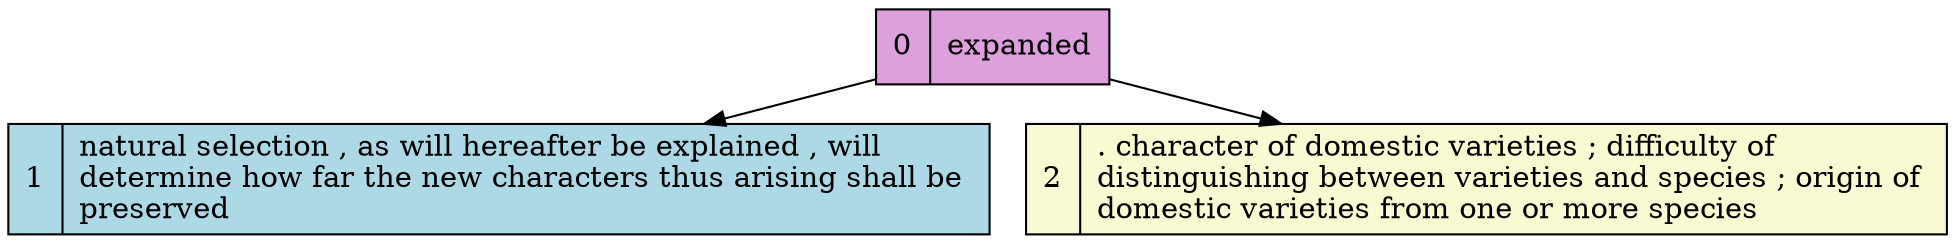 digraph MyGraph {
	ranksep=0.25
	node [shape=record, style=filled]
	
0  ->  1
	0  ->  2
1 [label="1|natural selection , as will hereafter be explained , will \ldetermine how far the new characters thus arising shall be \lpreserved \l}" tooltip="natural selection , as will hereafter be explained , will determine how far the new characters thus arising shall be preserved \n\n(0, 1, 2, 3)" fillcolor="lightblue"]
2 [label="2|. character of domestic varieties ; difficulty of \ldistinguishing between varieties and species ; origin of \ldomestic varieties from one or more species \l}" tooltip=". character of domestic varieties ; difficulty of distinguishing between varieties and species ; origin of domestic varieties from one or more species \n\n(3)" fillcolor="lightgoldenrodyellow"]


0 [label="0|expanded" tooltip="Expanded node" fillcolor="plum"]
0 [label="0|expanded" tooltip="Expanded node" fillcolor="plum"]

}
